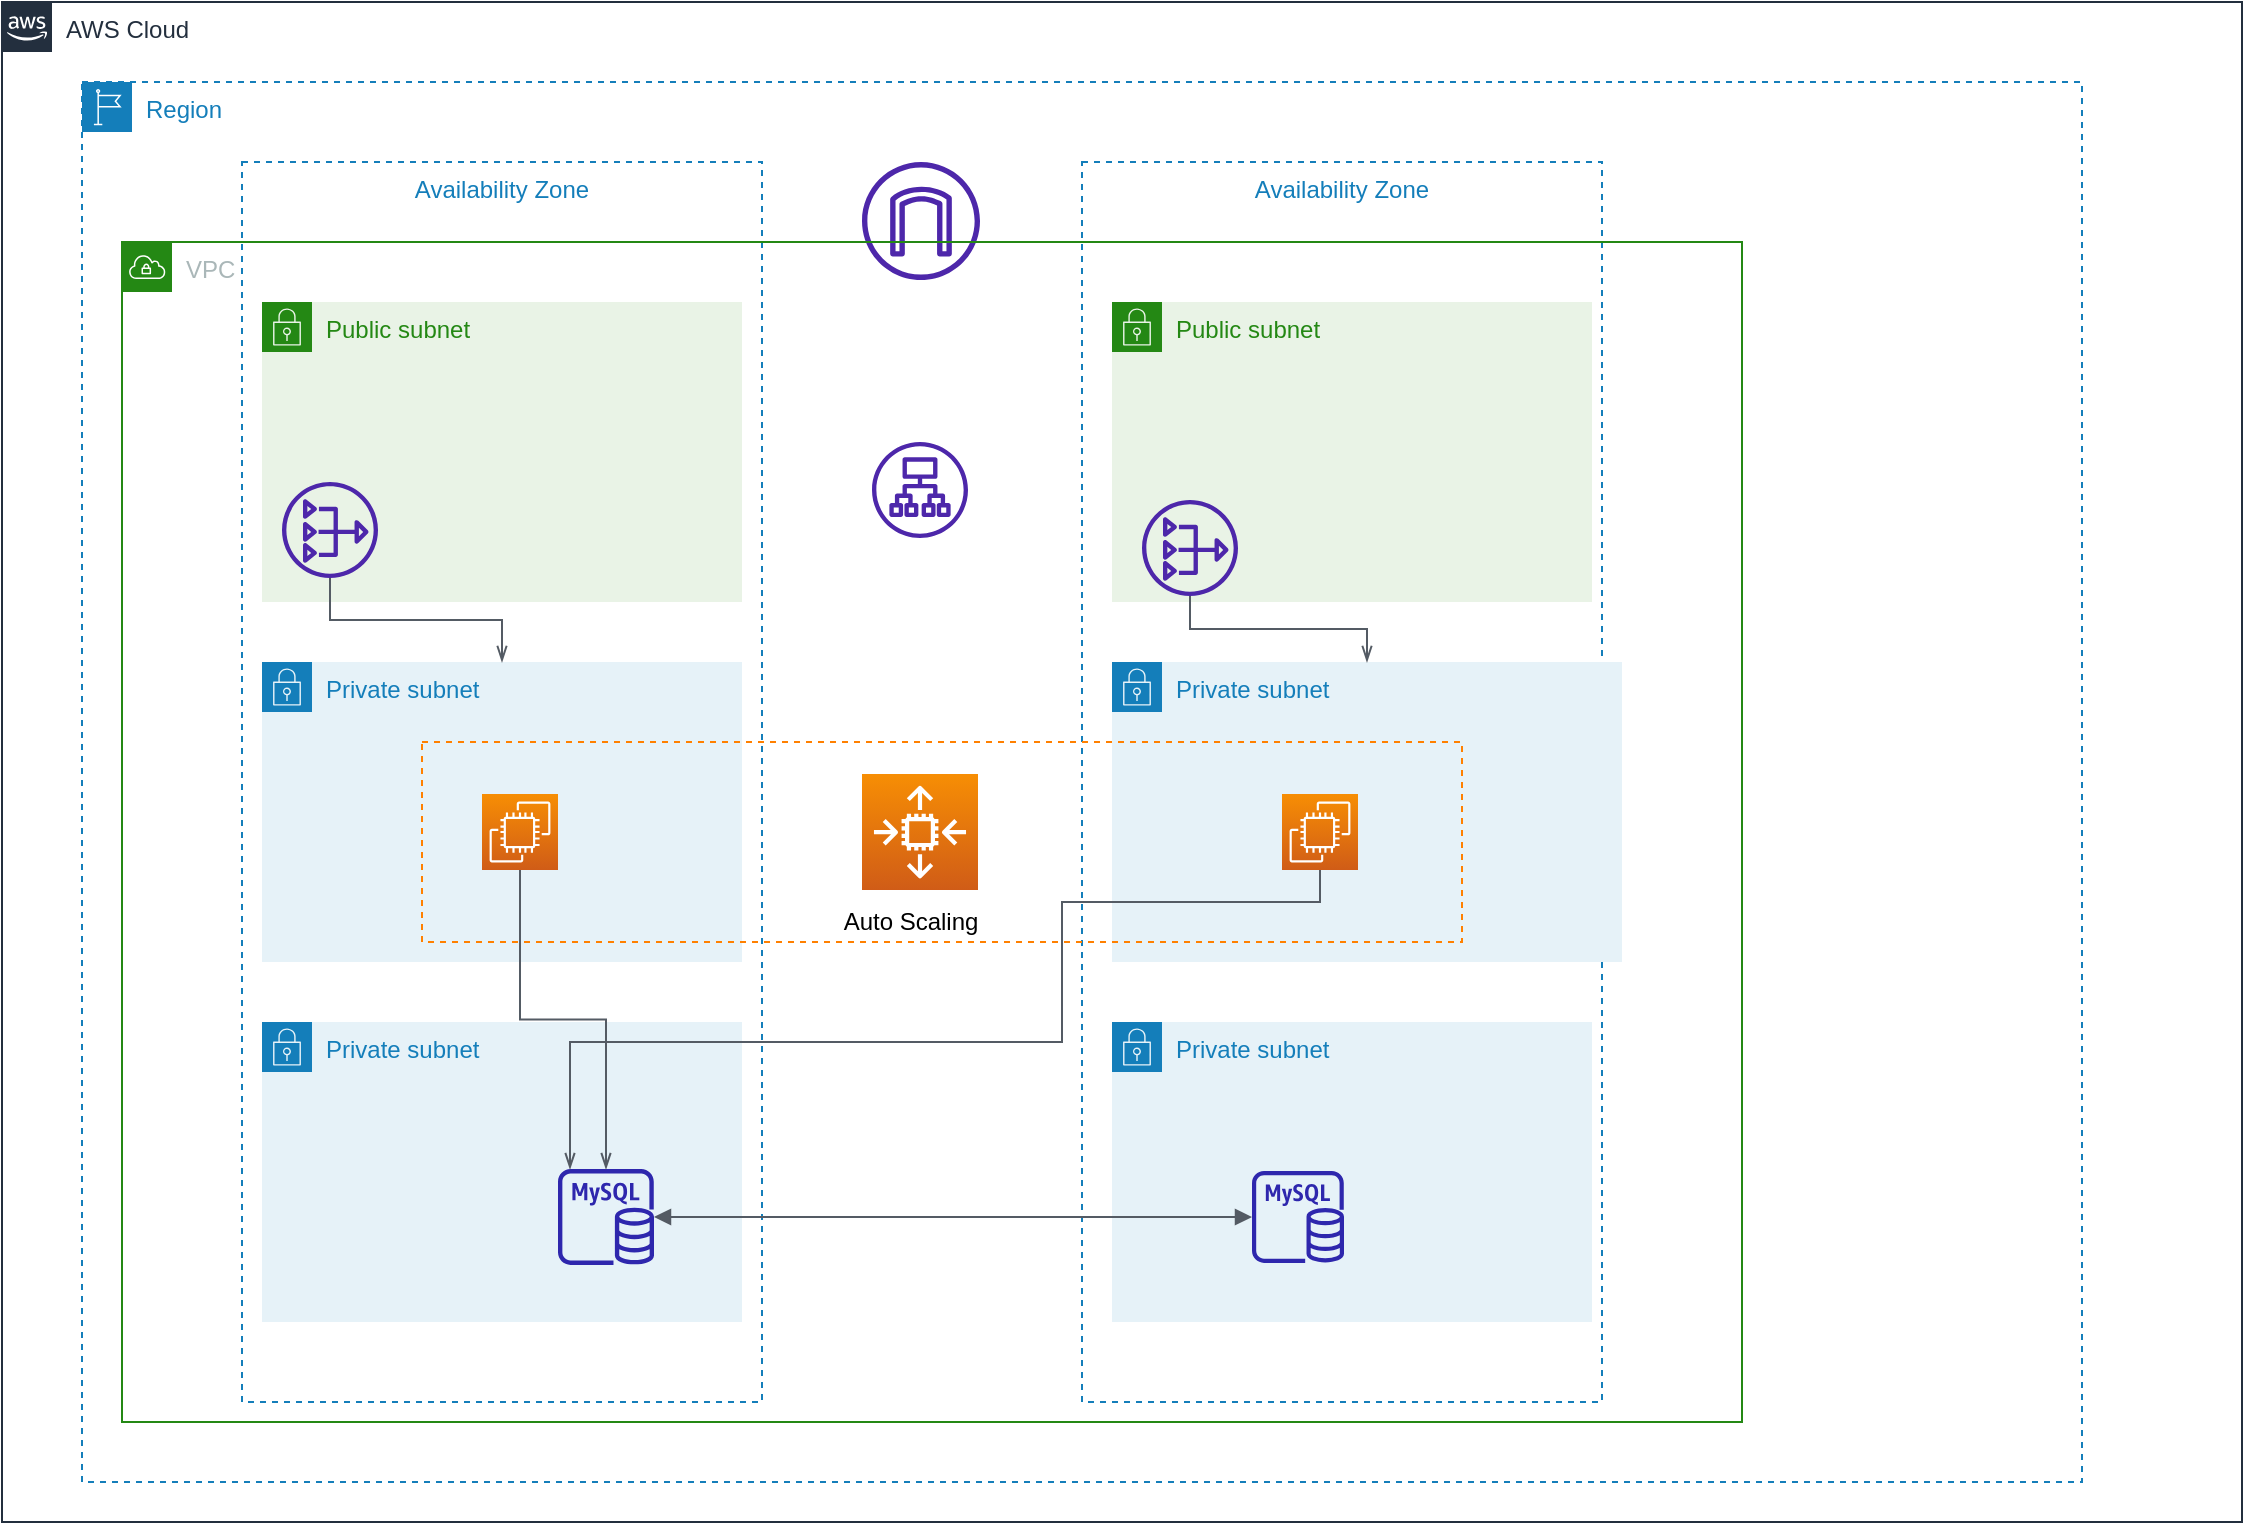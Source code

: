 <mxfile version="16.5.4" type="github">
  <diagram id="Ht1M8jgEwFfnCIfOTk4-" name="Page-1">
    <mxGraphModel dx="1497" dy="827" grid="1" gridSize="10" guides="1" tooltips="1" connect="1" arrows="1" fold="1" page="1" pageScale="1" pageWidth="1169" pageHeight="827" math="0" shadow="0">
      <root>
        <mxCell id="0" />
        <mxCell id="1" parent="0" />
        <mxCell id="m-Myh3C7QMHVJur2ZRFy-6" value="Region" style="points=[[0,0],[0.25,0],[0.5,0],[0.75,0],[1,0],[1,0.25],[1,0.5],[1,0.75],[1,1],[0.75,1],[0.5,1],[0.25,1],[0,1],[0,0.75],[0,0.5],[0,0.25]];outlineConnect=0;gradientColor=none;html=1;whiteSpace=wrap;fontSize=12;fontStyle=0;container=1;pointerEvents=0;collapsible=0;recursiveResize=0;shape=mxgraph.aws4.group;grIcon=mxgraph.aws4.group_region;strokeColor=#147EBA;fillColor=none;verticalAlign=top;align=left;spacingLeft=30;fontColor=#147EBA;dashed=1;" vertex="1" parent="1">
          <mxGeometry x="80" y="110" width="1000" height="700" as="geometry" />
        </mxCell>
        <mxCell id="m-Myh3C7QMHVJur2ZRFy-13" value="Private subnet" style="points=[[0,0],[0.25,0],[0.5,0],[0.75,0],[1,0],[1,0.25],[1,0.5],[1,0.75],[1,1],[0.75,1],[0.5,1],[0.25,1],[0,1],[0,0.75],[0,0.5],[0,0.25]];outlineConnect=0;gradientColor=none;html=1;whiteSpace=wrap;fontSize=12;fontStyle=0;container=1;pointerEvents=0;collapsible=0;recursiveResize=0;shape=mxgraph.aws4.group;grIcon=mxgraph.aws4.group_security_group;grStroke=0;strokeColor=#147EBA;fillColor=#E6F2F8;verticalAlign=top;align=left;spacingLeft=30;fontColor=#147EBA;dashed=0;" vertex="1" parent="m-Myh3C7QMHVJur2ZRFy-6">
          <mxGeometry x="90" y="470" width="240" height="150" as="geometry" />
        </mxCell>
        <mxCell id="m-Myh3C7QMHVJur2ZRFy-23" value="" style="sketch=0;outlineConnect=0;fontColor=#232F3E;gradientColor=none;fillColor=#4D27AA;strokeColor=none;dashed=0;verticalLabelPosition=bottom;verticalAlign=top;align=center;html=1;fontSize=12;fontStyle=0;aspect=fixed;pointerEvents=1;shape=mxgraph.aws4.nat_gateway;" vertex="1" parent="m-Myh3C7QMHVJur2ZRFy-6">
          <mxGeometry x="133" y="200" width="38" height="38" as="geometry" />
        </mxCell>
        <mxCell id="m-Myh3C7QMHVJur2ZRFy-4" value="AWS Cloud" style="points=[[0,0],[0.25,0],[0.5,0],[0.75,0],[1,0],[1,0.25],[1,0.5],[1,0.75],[1,1],[0.75,1],[0.5,1],[0.25,1],[0,1],[0,0.75],[0,0.5],[0,0.25]];outlineConnect=0;gradientColor=none;html=1;whiteSpace=wrap;fontSize=12;fontStyle=0;container=1;pointerEvents=0;collapsible=0;recursiveResize=0;shape=mxgraph.aws4.group;grIcon=mxgraph.aws4.group_aws_cloud_alt;strokeColor=#232F3E;fillColor=none;verticalAlign=top;align=left;spacingLeft=30;fontColor=#232F3E;dashed=0;" vertex="1" parent="1">
          <mxGeometry x="40" y="70" width="1120" height="760" as="geometry" />
        </mxCell>
        <mxCell id="m-Myh3C7QMHVJur2ZRFy-7" value="Availability Zone" style="fillColor=none;strokeColor=#147EBA;dashed=1;verticalAlign=top;fontStyle=0;fontColor=#147EBA;" vertex="1" parent="m-Myh3C7QMHVJur2ZRFy-4">
          <mxGeometry x="540" y="80" width="260" height="620" as="geometry" />
        </mxCell>
        <mxCell id="m-Myh3C7QMHVJur2ZRFy-8" value="Availability Zone" style="fillColor=none;strokeColor=#147EBA;dashed=1;verticalAlign=top;fontStyle=0;fontColor=#147EBA;" vertex="1" parent="m-Myh3C7QMHVJur2ZRFy-4">
          <mxGeometry x="120" y="80" width="260" height="620" as="geometry" />
        </mxCell>
        <mxCell id="m-Myh3C7QMHVJur2ZRFy-33" value="" style="sketch=0;outlineConnect=0;fontColor=#232F3E;gradientColor=none;fillColor=#4D27AA;strokeColor=none;dashed=0;verticalLabelPosition=bottom;verticalAlign=top;align=center;html=1;fontSize=12;fontStyle=0;aspect=fixed;pointerEvents=1;shape=mxgraph.aws4.internet_gateway;" vertex="1" parent="m-Myh3C7QMHVJur2ZRFy-4">
          <mxGeometry x="430" y="80" width="59" height="59" as="geometry" />
        </mxCell>
        <mxCell id="m-Myh3C7QMHVJur2ZRFy-9" value="VPC" style="points=[[0,0],[0.25,0],[0.5,0],[0.75,0],[1,0],[1,0.25],[1,0.5],[1,0.75],[1,1],[0.75,1],[0.5,1],[0.25,1],[0,1],[0,0.75],[0,0.5],[0,0.25]];outlineConnect=0;gradientColor=none;html=1;whiteSpace=wrap;fontSize=12;fontStyle=0;container=1;pointerEvents=0;collapsible=0;recursiveResize=0;shape=mxgraph.aws4.group;grIcon=mxgraph.aws4.group_vpc;strokeColor=#248814;fillColor=none;verticalAlign=top;align=left;spacingLeft=30;fontColor=#AAB7B8;dashed=0;" vertex="1" parent="1">
          <mxGeometry x="100" y="190" width="810" height="590" as="geometry" />
        </mxCell>
        <mxCell id="m-Myh3C7QMHVJur2ZRFy-10" value="Public subnet" style="points=[[0,0],[0.25,0],[0.5,0],[0.75,0],[1,0],[1,0.25],[1,0.5],[1,0.75],[1,1],[0.75,1],[0.5,1],[0.25,1],[0,1],[0,0.75],[0,0.5],[0,0.25]];outlineConnect=0;gradientColor=none;html=1;whiteSpace=wrap;fontSize=12;fontStyle=0;container=1;pointerEvents=0;collapsible=0;recursiveResize=0;shape=mxgraph.aws4.group;grIcon=mxgraph.aws4.group_security_group;grStroke=0;strokeColor=#248814;fillColor=#E9F3E6;verticalAlign=top;align=left;spacingLeft=30;fontColor=#248814;dashed=0;" vertex="1" parent="m-Myh3C7QMHVJur2ZRFy-9">
          <mxGeometry x="70" y="30" width="240" height="150" as="geometry" />
        </mxCell>
        <mxCell id="m-Myh3C7QMHVJur2ZRFy-28" value="" style="sketch=0;outlineConnect=0;fontColor=#232F3E;gradientColor=none;fillColor=#4D27AA;strokeColor=none;dashed=0;verticalLabelPosition=bottom;verticalAlign=top;align=center;html=1;fontSize=12;fontStyle=0;aspect=fixed;pointerEvents=1;shape=mxgraph.aws4.nat_gateway;" vertex="1" parent="m-Myh3C7QMHVJur2ZRFy-10">
          <mxGeometry x="10" y="90" width="48" height="48" as="geometry" />
        </mxCell>
        <mxCell id="m-Myh3C7QMHVJur2ZRFy-12" value="Private subnet" style="points=[[0,0],[0.25,0],[0.5,0],[0.75,0],[1,0],[1,0.25],[1,0.5],[1,0.75],[1,1],[0.75,1],[0.5,1],[0.25,1],[0,1],[0,0.75],[0,0.5],[0,0.25]];outlineConnect=0;gradientColor=none;html=1;whiteSpace=wrap;fontSize=12;fontStyle=0;container=1;pointerEvents=0;collapsible=0;recursiveResize=0;shape=mxgraph.aws4.group;grIcon=mxgraph.aws4.group_security_group;grStroke=0;strokeColor=#147EBA;fillColor=#E6F2F8;verticalAlign=top;align=left;spacingLeft=30;fontColor=#147EBA;dashed=0;" vertex="1" parent="m-Myh3C7QMHVJur2ZRFy-9">
          <mxGeometry x="70" y="210" width="240" height="150" as="geometry" />
        </mxCell>
        <mxCell id="m-Myh3C7QMHVJur2ZRFy-18" value="" style="sketch=0;points=[[0,0,0],[0.25,0,0],[0.5,0,0],[0.75,0,0],[1,0,0],[0,1,0],[0.25,1,0],[0.5,1,0],[0.75,1,0],[1,1,0],[0,0.25,0],[0,0.5,0],[0,0.75,0],[1,0.25,0],[1,0.5,0],[1,0.75,0]];outlineConnect=0;fontColor=#232F3E;gradientColor=#F78E04;gradientDirection=north;fillColor=#D05C17;strokeColor=#ffffff;dashed=0;verticalLabelPosition=bottom;verticalAlign=top;align=center;html=1;fontSize=12;fontStyle=0;aspect=fixed;shape=mxgraph.aws4.resourceIcon;resIcon=mxgraph.aws4.ec2;" vertex="1" parent="m-Myh3C7QMHVJur2ZRFy-12">
          <mxGeometry x="110" y="66" width="38" height="38" as="geometry" />
        </mxCell>
        <mxCell id="m-Myh3C7QMHVJur2ZRFy-17" value="" style="sketch=0;points=[[0,0,0],[0.25,0,0],[0.5,0,0],[0.75,0,0],[1,0,0],[0,1,0],[0.25,1,0],[0.5,1,0],[0.75,1,0],[1,1,0],[0,0.25,0],[0,0.5,0],[0,0.75,0],[1,0.25,0],[1,0.5,0],[1,0.75,0]];outlineConnect=0;fontColor=#232F3E;gradientColor=#F78E04;gradientDirection=north;fillColor=#D05C17;strokeColor=#ffffff;dashed=0;verticalLabelPosition=bottom;verticalAlign=top;align=center;html=1;fontSize=12;fontStyle=0;aspect=fixed;shape=mxgraph.aws4.resourceIcon;resIcon=mxgraph.aws4.auto_scaling2;" vertex="1" parent="m-Myh3C7QMHVJur2ZRFy-9">
          <mxGeometry x="370" y="266" width="58" height="58" as="geometry" />
        </mxCell>
        <mxCell id="m-Myh3C7QMHVJur2ZRFy-32" value="" style="sketch=0;outlineConnect=0;fontColor=#232F3E;gradientColor=none;fillColor=#4D27AA;strokeColor=none;dashed=0;verticalLabelPosition=bottom;verticalAlign=top;align=center;html=1;fontSize=12;fontStyle=0;aspect=fixed;pointerEvents=1;shape=mxgraph.aws4.application_load_balancer;" vertex="1" parent="m-Myh3C7QMHVJur2ZRFy-9">
          <mxGeometry x="375" y="100" width="48" height="48" as="geometry" />
        </mxCell>
        <mxCell id="m-Myh3C7QMHVJur2ZRFy-38" value="" style="edgeStyle=orthogonalEdgeStyle;html=1;endArrow=openThin;elbow=vertical;startArrow=none;endFill=0;strokeColor=#545B64;rounded=0;" edge="1" parent="m-Myh3C7QMHVJur2ZRFy-9" source="m-Myh3C7QMHVJur2ZRFy-28" target="m-Myh3C7QMHVJur2ZRFy-12">
          <mxGeometry width="100" relative="1" as="geometry">
            <mxPoint x="434.053" y="178.0" as="sourcePoint" />
            <mxPoint x="520.053" y="220" as="targetPoint" />
          </mxGeometry>
        </mxCell>
        <mxCell id="m-Myh3C7QMHVJur2ZRFy-11" value="Public subnet" style="points=[[0,0],[0.25,0],[0.5,0],[0.75,0],[1,0],[1,0.25],[1,0.5],[1,0.75],[1,1],[0.75,1],[0.5,1],[0.25,1],[0,1],[0,0.75],[0,0.5],[0,0.25]];outlineConnect=0;gradientColor=none;html=1;whiteSpace=wrap;fontSize=12;fontStyle=0;container=1;pointerEvents=0;collapsible=0;recursiveResize=0;shape=mxgraph.aws4.group;grIcon=mxgraph.aws4.group_security_group;grStroke=0;strokeColor=#248814;fillColor=#E9F3E6;verticalAlign=top;align=left;spacingLeft=30;fontColor=#248814;dashed=0;" vertex="1" parent="m-Myh3C7QMHVJur2ZRFy-9">
          <mxGeometry x="495" y="30" width="240" height="150" as="geometry" />
        </mxCell>
        <mxCell id="m-Myh3C7QMHVJur2ZRFy-15" value="Private subnet" style="points=[[0,0],[0.25,0],[0.5,0],[0.75,0],[1,0],[1,0.25],[1,0.5],[1,0.75],[1,1],[0.75,1],[0.5,1],[0.25,1],[0,1],[0,0.75],[0,0.5],[0,0.25]];outlineConnect=0;gradientColor=none;html=1;whiteSpace=wrap;fontSize=12;fontStyle=0;container=1;pointerEvents=0;collapsible=0;recursiveResize=0;shape=mxgraph.aws4.group;grIcon=mxgraph.aws4.group_security_group;grStroke=0;strokeColor=#147EBA;fillColor=#E6F2F8;verticalAlign=top;align=left;spacingLeft=30;fontColor=#147EBA;dashed=0;" vertex="1" parent="m-Myh3C7QMHVJur2ZRFy-9">
          <mxGeometry x="495" y="210" width="255" height="150" as="geometry" />
        </mxCell>
        <mxCell id="m-Myh3C7QMHVJur2ZRFy-19" value="" style="sketch=0;points=[[0,0,0],[0.25,0,0],[0.5,0,0],[0.75,0,0],[1,0,0],[0,1,0],[0.25,1,0],[0.5,1,0],[0.75,1,0],[1,1,0],[0,0.25,0],[0,0.5,0],[0,0.75,0],[1,0.25,0],[1,0.5,0],[1,0.75,0]];outlineConnect=0;fontColor=#232F3E;gradientColor=#F78E04;gradientDirection=north;fillColor=#D05C17;strokeColor=#ffffff;dashed=0;verticalLabelPosition=bottom;verticalAlign=top;align=center;html=1;fontSize=12;fontStyle=0;aspect=fixed;shape=mxgraph.aws4.resourceIcon;resIcon=mxgraph.aws4.ec2;" vertex="1" parent="m-Myh3C7QMHVJur2ZRFy-15">
          <mxGeometry x="85" y="66" width="38" height="38" as="geometry" />
        </mxCell>
        <mxCell id="m-Myh3C7QMHVJur2ZRFy-24" value="" style="sketch=0;outlineConnect=0;fontColor=#232F3E;gradientColor=none;fillColor=#4D27AA;strokeColor=none;dashed=0;verticalLabelPosition=bottom;verticalAlign=top;align=center;html=1;fontSize=12;fontStyle=0;aspect=fixed;pointerEvents=1;shape=mxgraph.aws4.nat_gateway;" vertex="1" parent="m-Myh3C7QMHVJur2ZRFy-9">
          <mxGeometry x="510" y="129" width="48" height="48" as="geometry" />
        </mxCell>
        <mxCell id="m-Myh3C7QMHVJur2ZRFy-37" value="" style="edgeStyle=orthogonalEdgeStyle;html=1;endArrow=openThin;elbow=vertical;startArrow=none;endFill=0;strokeColor=#545B64;rounded=0;" edge="1" parent="m-Myh3C7QMHVJur2ZRFy-9" source="m-Myh3C7QMHVJur2ZRFy-24" target="m-Myh3C7QMHVJur2ZRFy-15">
          <mxGeometry width="100" relative="1" as="geometry">
            <mxPoint x="320" y="380" as="sourcePoint" />
            <mxPoint x="420" y="380" as="targetPoint" />
          </mxGeometry>
        </mxCell>
        <mxCell id="m-Myh3C7QMHVJur2ZRFy-14" value="Private subnet" style="points=[[0,0],[0.25,0],[0.5,0],[0.75,0],[1,0],[1,0.25],[1,0.5],[1,0.75],[1,1],[0.75,1],[0.5,1],[0.25,1],[0,1],[0,0.75],[0,0.5],[0,0.25]];outlineConnect=0;gradientColor=none;html=1;whiteSpace=wrap;fontSize=12;fontStyle=0;container=1;pointerEvents=0;collapsible=0;recursiveResize=0;shape=mxgraph.aws4.group;grIcon=mxgraph.aws4.group_security_group;grStroke=0;strokeColor=#147EBA;fillColor=#E6F2F8;verticalAlign=top;align=left;spacingLeft=30;fontColor=#147EBA;dashed=0;" vertex="1" parent="m-Myh3C7QMHVJur2ZRFy-9">
          <mxGeometry x="495" y="390" width="240" height="150" as="geometry" />
        </mxCell>
        <mxCell id="m-Myh3C7QMHVJur2ZRFy-44" value="" style="sketch=0;outlineConnect=0;fontColor=#232F3E;gradientColor=none;fillColor=#2E27AD;strokeColor=none;dashed=0;verticalLabelPosition=bottom;verticalAlign=top;align=center;html=1;fontSize=12;fontStyle=0;aspect=fixed;pointerEvents=1;shape=mxgraph.aws4.rds_mysql_instance;" vertex="1" parent="m-Myh3C7QMHVJur2ZRFy-14">
          <mxGeometry x="70" y="74.5" width="46" height="46" as="geometry" />
        </mxCell>
        <mxCell id="m-Myh3C7QMHVJur2ZRFy-31" value="Auto Scaling" style="text;html=1;resizable=0;autosize=1;align=center;verticalAlign=middle;points=[];fillColor=none;strokeColor=none;rounded=0;dashed=1;" vertex="1" parent="m-Myh3C7QMHVJur2ZRFy-9">
          <mxGeometry x="354" y="330" width="80" height="20" as="geometry" />
        </mxCell>
        <mxCell id="m-Myh3C7QMHVJur2ZRFy-39" value="" style="sketch=0;outlineConnect=0;fontColor=#232F3E;gradientColor=none;fillColor=#2E27AD;strokeColor=none;dashed=0;verticalLabelPosition=bottom;verticalAlign=top;align=center;html=1;fontSize=12;fontStyle=0;aspect=fixed;pointerEvents=1;shape=mxgraph.aws4.rds_mysql_instance;" vertex="1" parent="m-Myh3C7QMHVJur2ZRFy-9">
          <mxGeometry x="218" y="463.5" width="48" height="48" as="geometry" />
        </mxCell>
        <mxCell id="m-Myh3C7QMHVJur2ZRFy-41" value="" style="edgeStyle=orthogonalEdgeStyle;html=1;endArrow=openThin;elbow=vertical;startArrow=none;endFill=0;strokeColor=#545B64;rounded=0;exitX=0.5;exitY=1;exitDx=0;exitDy=0;exitPerimeter=0;" edge="1" parent="m-Myh3C7QMHVJur2ZRFy-9" source="m-Myh3C7QMHVJur2ZRFy-18" target="m-Myh3C7QMHVJur2ZRFy-39">
          <mxGeometry width="100" relative="1" as="geometry">
            <mxPoint x="470" y="160" as="sourcePoint" />
            <mxPoint x="570" y="160" as="targetPoint" />
          </mxGeometry>
        </mxCell>
        <mxCell id="m-Myh3C7QMHVJur2ZRFy-43" value="" style="edgeStyle=orthogonalEdgeStyle;html=1;endArrow=none;elbow=vertical;startArrow=openThin;startFill=0;strokeColor=#545B64;rounded=0;entryX=0.5;entryY=1;entryDx=0;entryDy=0;entryPerimeter=0;" edge="1" parent="m-Myh3C7QMHVJur2ZRFy-9" source="m-Myh3C7QMHVJur2ZRFy-39" target="m-Myh3C7QMHVJur2ZRFy-19">
          <mxGeometry width="100" relative="1" as="geometry">
            <mxPoint x="470" y="200" as="sourcePoint" />
            <mxPoint x="570" y="200" as="targetPoint" />
            <Array as="points">
              <mxPoint x="224" y="400" />
              <mxPoint x="470" y="400" />
              <mxPoint x="470" y="330" />
              <mxPoint x="599" y="330" />
            </Array>
          </mxGeometry>
        </mxCell>
        <mxCell id="m-Myh3C7QMHVJur2ZRFy-45" value="" style="edgeStyle=orthogonalEdgeStyle;html=1;endArrow=block;elbow=vertical;startArrow=block;startFill=1;endFill=1;strokeColor=#545B64;rounded=0;" edge="1" parent="m-Myh3C7QMHVJur2ZRFy-9" source="m-Myh3C7QMHVJur2ZRFy-39" target="m-Myh3C7QMHVJur2ZRFy-44">
          <mxGeometry width="100" relative="1" as="geometry">
            <mxPoint x="470" y="200" as="sourcePoint" />
            <mxPoint x="570" y="200" as="targetPoint" />
          </mxGeometry>
        </mxCell>
        <mxCell id="m-Myh3C7QMHVJur2ZRFy-46" value="" style="rounded=0;whiteSpace=wrap;html=1;dashed=1;strokeColor=#FF8000;fillColor=none;" vertex="1" parent="m-Myh3C7QMHVJur2ZRFy-9">
          <mxGeometry x="150" y="250" width="520" height="100" as="geometry" />
        </mxCell>
      </root>
    </mxGraphModel>
  </diagram>
</mxfile>

